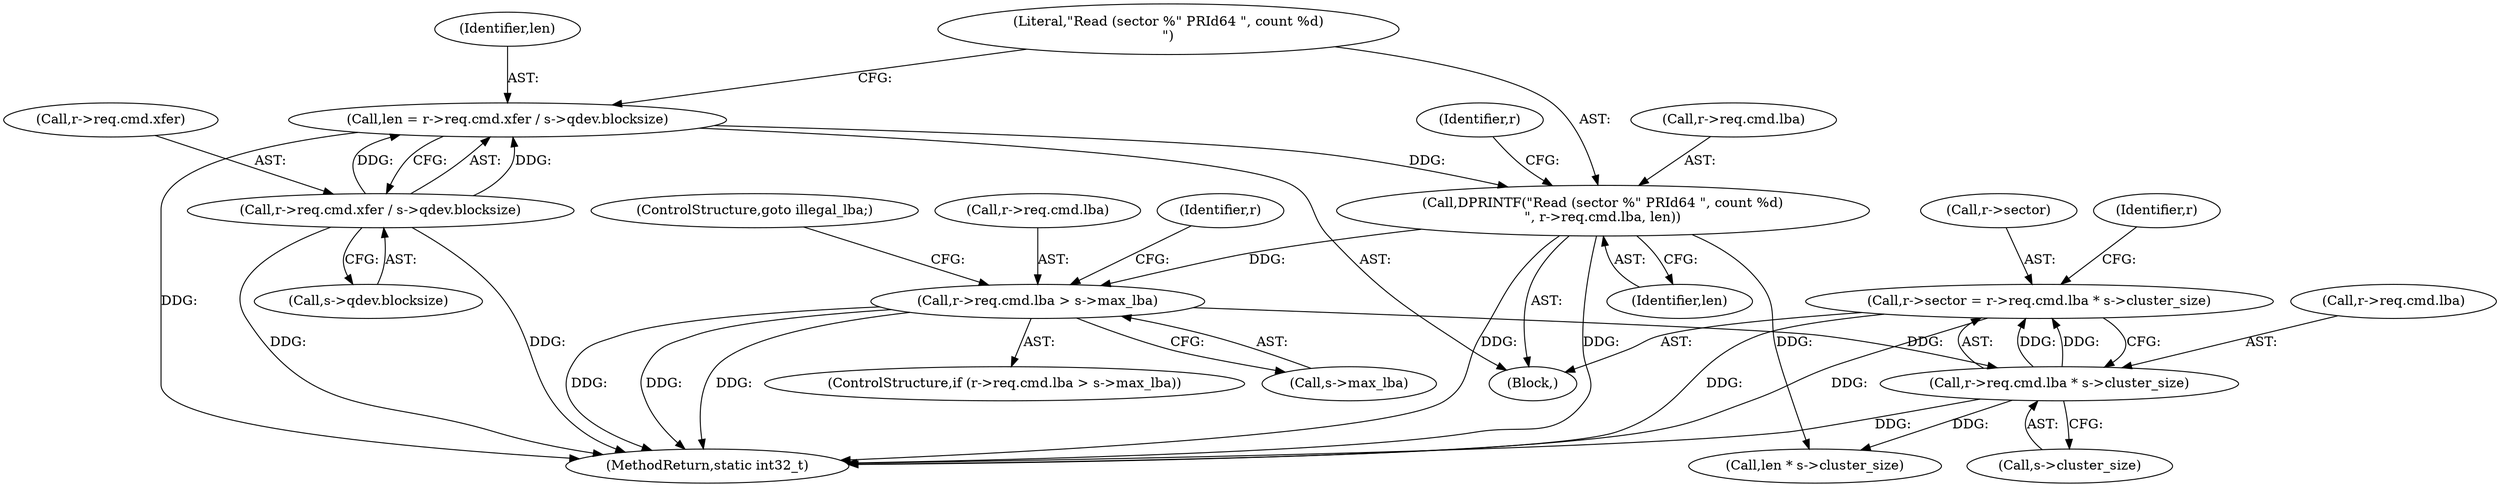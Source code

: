 digraph "0_qemu_7285477ab11831b1cf56e45878a89170dd06d9b9_4@pointer" {
"1000285" [label="(Call,r->sector = r->req.cmd.lba * s->cluster_size)"];
"1000289" [label="(Call,r->req.cmd.lba * s->cluster_size)"];
"1000273" [label="(Call,r->req.cmd.lba > s->max_lba)"];
"1000262" [label="(Call,DPRINTF(\"Read (sector %\" PRId64 \", count %d)\n\", r->req.cmd.lba, len))"];
"1000247" [label="(Call,len = r->req.cmd.xfer / s->qdev.blocksize)"];
"1000249" [label="(Call,r->req.cmd.xfer / s->qdev.blocksize)"];
"1000281" [label="(Call,s->max_lba)"];
"1000249" [label="(Call,r->req.cmd.xfer / s->qdev.blocksize)"];
"1000272" [label="(ControlStructure,if (r->req.cmd.lba > s->max_lba))"];
"1000273" [label="(Call,r->req.cmd.lba > s->max_lba)"];
"1000170" [label="(Block,)"];
"1000284" [label="(ControlStructure,goto illegal_lba;)"];
"1000257" [label="(Call,s->qdev.blocksize)"];
"1000290" [label="(Call,r->req.cmd.lba)"];
"1000297" [label="(Call,s->cluster_size)"];
"1000274" [label="(Call,r->req.cmd.lba)"];
"1000287" [label="(Identifier,r)"];
"1000271" [label="(Identifier,len)"];
"1000639" [label="(MethodReturn,static int32_t)"];
"1000304" [label="(Call,len * s->cluster_size)"];
"1000263" [label="(Literal,\"Read (sector %\" PRId64 \", count %d)\n\")"];
"1000248" [label="(Identifier,len)"];
"1000285" [label="(Call,r->sector = r->req.cmd.lba * s->cluster_size)"];
"1000247" [label="(Call,len = r->req.cmd.xfer / s->qdev.blocksize)"];
"1000286" [label="(Call,r->sector)"];
"1000289" [label="(Call,r->req.cmd.lba * s->cluster_size)"];
"1000264" [label="(Call,r->req.cmd.lba)"];
"1000277" [label="(Identifier,r)"];
"1000250" [label="(Call,r->req.cmd.xfer)"];
"1000302" [label="(Identifier,r)"];
"1000262" [label="(Call,DPRINTF(\"Read (sector %\" PRId64 \", count %d)\n\", r->req.cmd.lba, len))"];
"1000285" -> "1000170"  [label="AST: "];
"1000285" -> "1000289"  [label="CFG: "];
"1000286" -> "1000285"  [label="AST: "];
"1000289" -> "1000285"  [label="AST: "];
"1000302" -> "1000285"  [label="CFG: "];
"1000285" -> "1000639"  [label="DDG: "];
"1000285" -> "1000639"  [label="DDG: "];
"1000289" -> "1000285"  [label="DDG: "];
"1000289" -> "1000285"  [label="DDG: "];
"1000289" -> "1000297"  [label="CFG: "];
"1000290" -> "1000289"  [label="AST: "];
"1000297" -> "1000289"  [label="AST: "];
"1000289" -> "1000639"  [label="DDG: "];
"1000273" -> "1000289"  [label="DDG: "];
"1000289" -> "1000304"  [label="DDG: "];
"1000273" -> "1000272"  [label="AST: "];
"1000273" -> "1000281"  [label="CFG: "];
"1000274" -> "1000273"  [label="AST: "];
"1000281" -> "1000273"  [label="AST: "];
"1000284" -> "1000273"  [label="CFG: "];
"1000287" -> "1000273"  [label="CFG: "];
"1000273" -> "1000639"  [label="DDG: "];
"1000273" -> "1000639"  [label="DDG: "];
"1000273" -> "1000639"  [label="DDG: "];
"1000262" -> "1000273"  [label="DDG: "];
"1000262" -> "1000170"  [label="AST: "];
"1000262" -> "1000271"  [label="CFG: "];
"1000263" -> "1000262"  [label="AST: "];
"1000264" -> "1000262"  [label="AST: "];
"1000271" -> "1000262"  [label="AST: "];
"1000277" -> "1000262"  [label="CFG: "];
"1000262" -> "1000639"  [label="DDG: "];
"1000262" -> "1000639"  [label="DDG: "];
"1000247" -> "1000262"  [label="DDG: "];
"1000262" -> "1000304"  [label="DDG: "];
"1000247" -> "1000170"  [label="AST: "];
"1000247" -> "1000249"  [label="CFG: "];
"1000248" -> "1000247"  [label="AST: "];
"1000249" -> "1000247"  [label="AST: "];
"1000263" -> "1000247"  [label="CFG: "];
"1000247" -> "1000639"  [label="DDG: "];
"1000249" -> "1000247"  [label="DDG: "];
"1000249" -> "1000247"  [label="DDG: "];
"1000249" -> "1000257"  [label="CFG: "];
"1000250" -> "1000249"  [label="AST: "];
"1000257" -> "1000249"  [label="AST: "];
"1000249" -> "1000639"  [label="DDG: "];
"1000249" -> "1000639"  [label="DDG: "];
}
